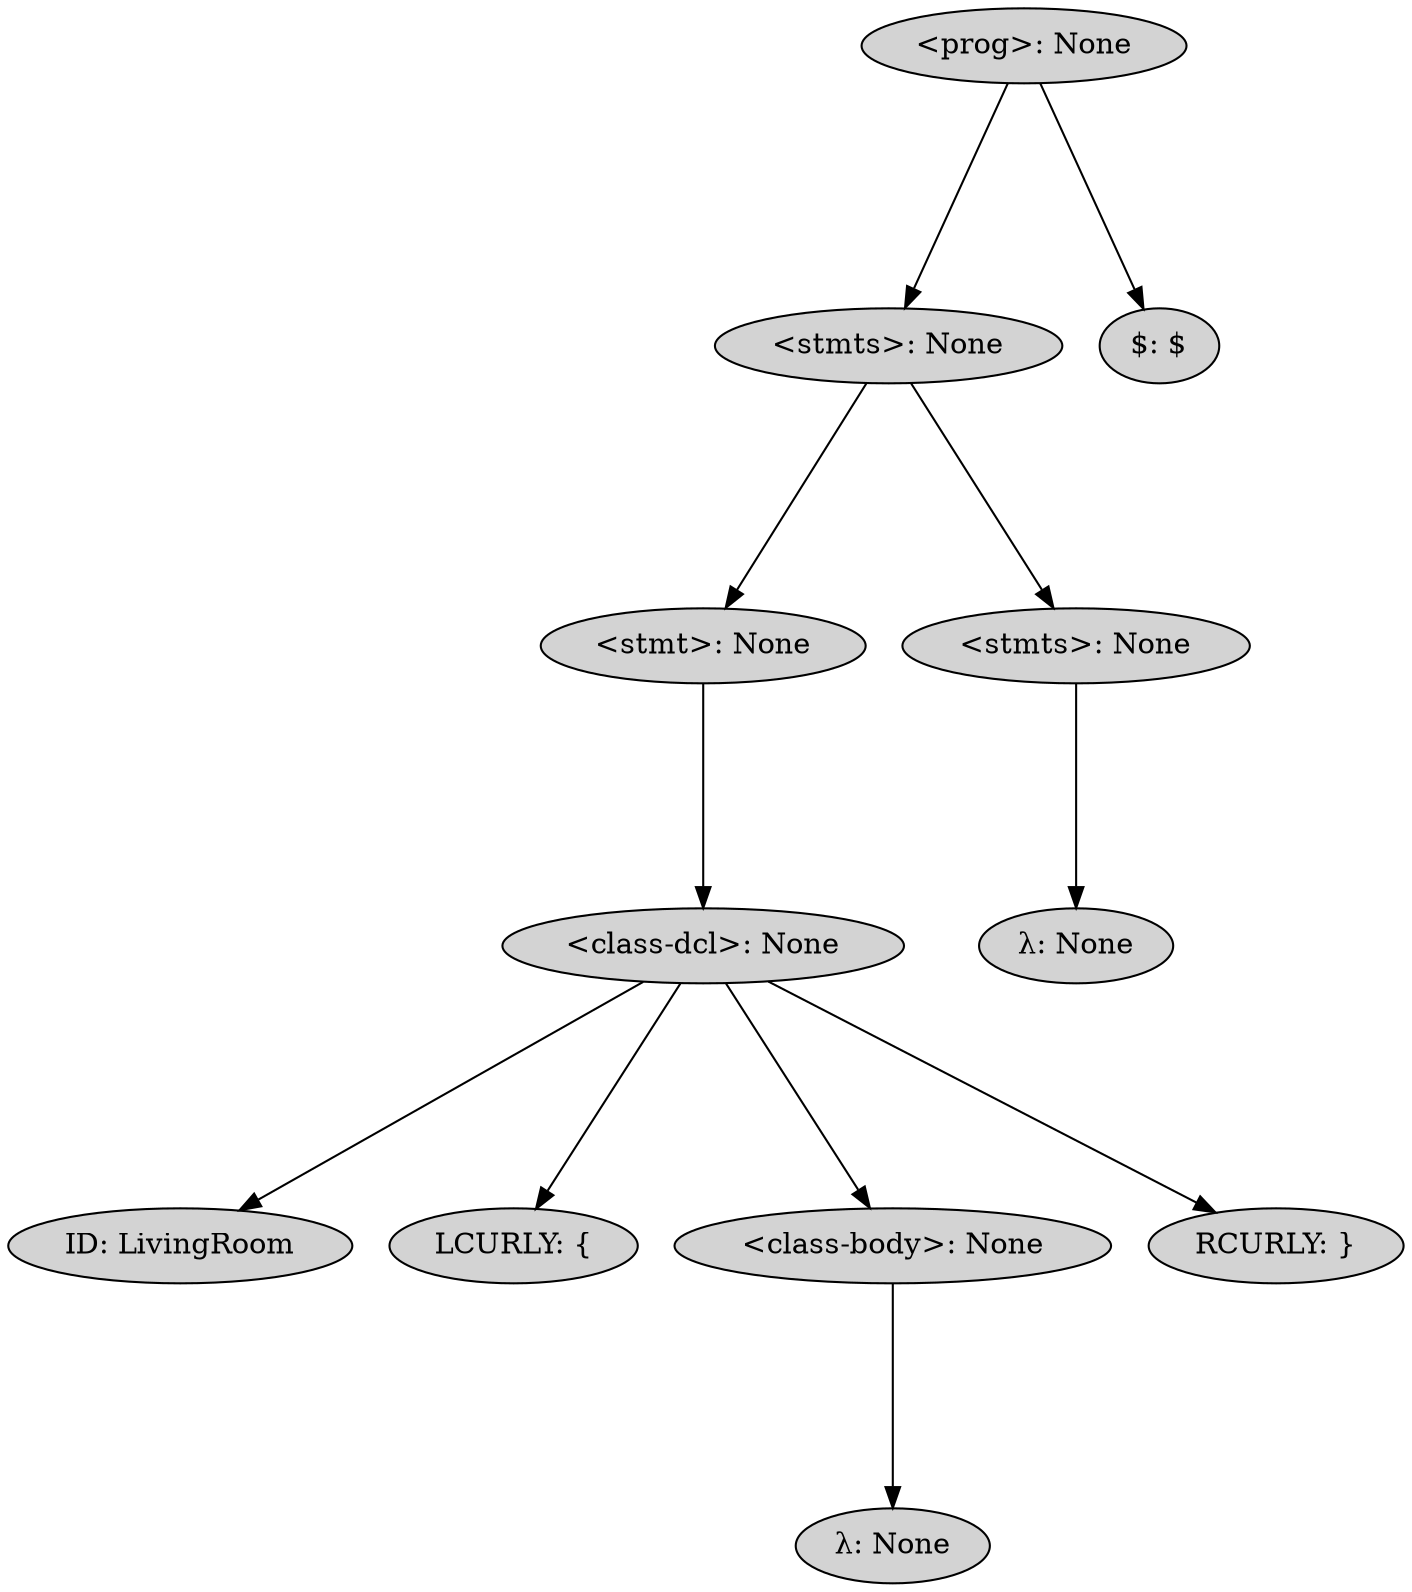 digraph G {
	graph [ranksep=1.5 ratio=fill]
	node [style=filled]
	overlap=false
	7078817 [label="<prog>: None"]
	1529864 [label="<stmts>: None"]
	7078817 -> 1529864
	3406513 [label="<stmt>: None"]
	1529864 -> 3406513
	2064486 [label="<class-dcl>: None"]
	3406513 -> 2064486
	9098740 [label="ID: LivingRoom"]
	2064486 -> 9098740
	5911060 [label="LCURLY: {"]
	2064486 -> 5911060
	5832691 [label="<class-body>: None"]
	2064486 -> 5832691
	3008157 [label="λ: None"]
	5832691 -> 3008157
	4415738 [label="RCURLY: }"]
	2064486 -> 4415738
	5428077 [label="<stmts>: None"]
	1529864 -> 5428077
	7234482 [label="λ: None"]
	5428077 -> 7234482
	2555490 [label="$: $"]
	7078817 -> 2555490
}
